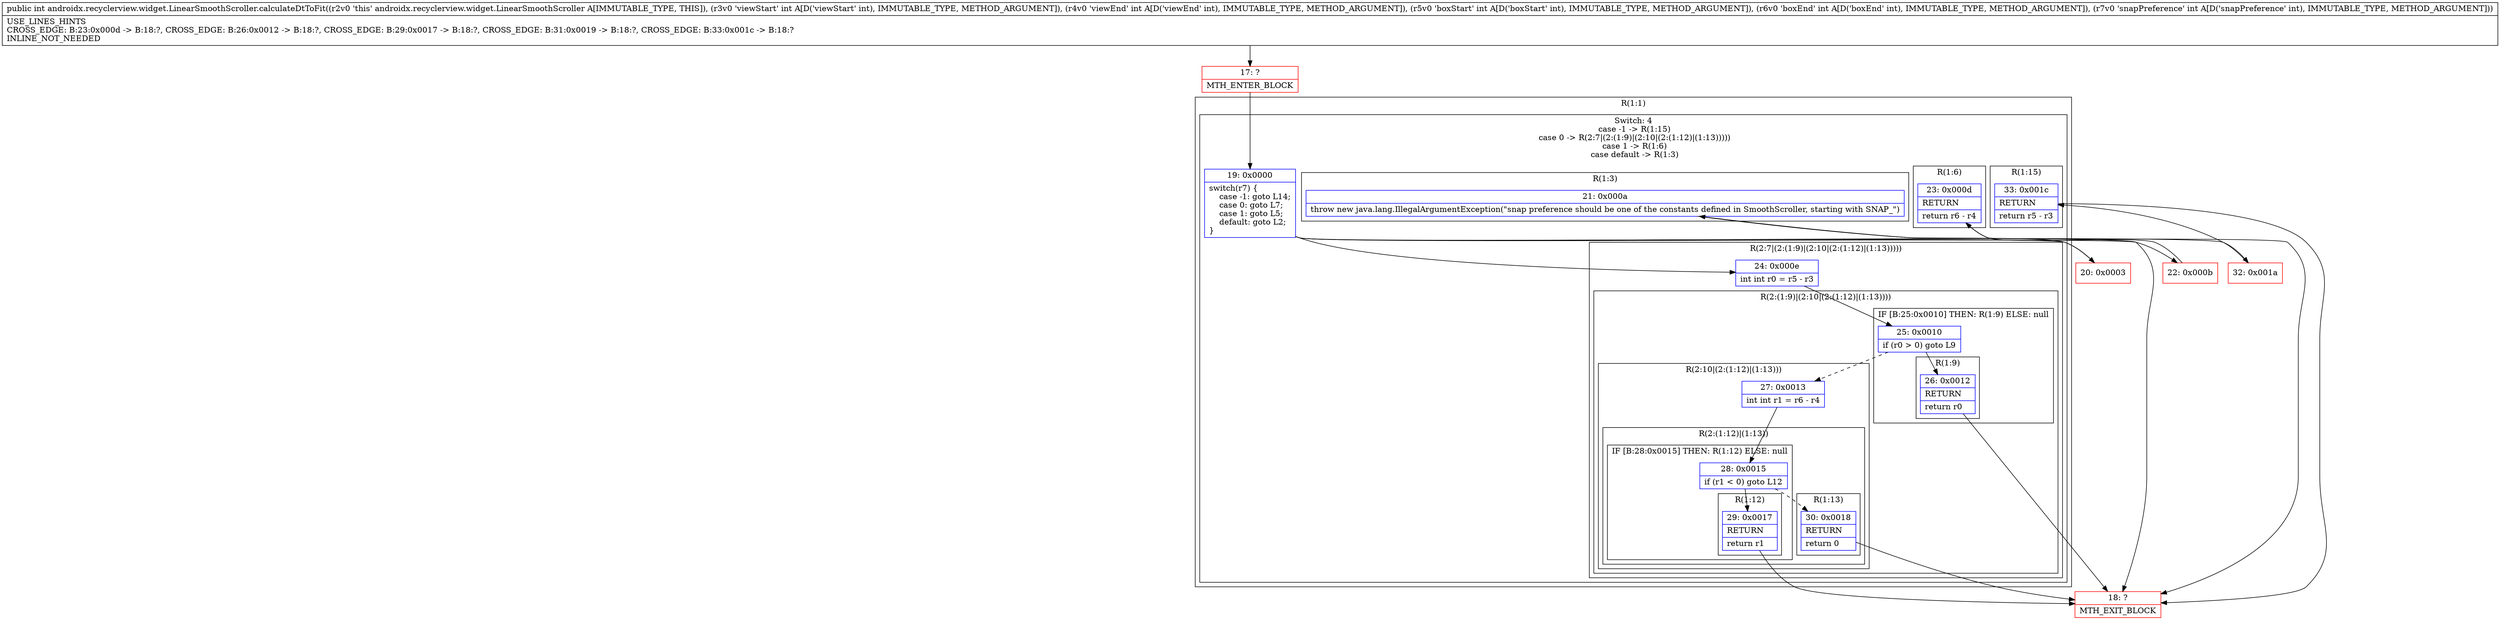 digraph "CFG forandroidx.recyclerview.widget.LinearSmoothScroller.calculateDtToFit(IIIII)I" {
subgraph cluster_Region_1951692880 {
label = "R(1:1)";
node [shape=record,color=blue];
subgraph cluster_SwitchRegion_507400813 {
label = "Switch: 4
 case -1 -> R(1:15)
 case 0 -> R(2:7|(2:(1:9)|(2:10|(2:(1:12)|(1:13)))))
 case 1 -> R(1:6)
 case default -> R(1:3)";
node [shape=record,color=blue];
Node_19 [shape=record,label="{19\:\ 0x0000|switch(r7) \{\l    case \-1: goto L14;\l    case 0: goto L7;\l    case 1: goto L5;\l    default: goto L2;\l\}\l}"];
subgraph cluster_Region_1671209820 {
label = "R(1:15)";
node [shape=record,color=blue];
Node_33 [shape=record,label="{33\:\ 0x001c|RETURN\l|return r5 \- r3\l}"];
}
subgraph cluster_Region_1358018165 {
label = "R(2:7|(2:(1:9)|(2:10|(2:(1:12)|(1:13)))))";
node [shape=record,color=blue];
Node_24 [shape=record,label="{24\:\ 0x000e|int int r0 = r5 \- r3\l}"];
subgraph cluster_Region_856384329 {
label = "R(2:(1:9)|(2:10|(2:(1:12)|(1:13))))";
node [shape=record,color=blue];
subgraph cluster_IfRegion_1368467684 {
label = "IF [B:25:0x0010] THEN: R(1:9) ELSE: null";
node [shape=record,color=blue];
Node_25 [shape=record,label="{25\:\ 0x0010|if (r0 \> 0) goto L9\l}"];
subgraph cluster_Region_838103279 {
label = "R(1:9)";
node [shape=record,color=blue];
Node_26 [shape=record,label="{26\:\ 0x0012|RETURN\l|return r0\l}"];
}
}
subgraph cluster_Region_90376342 {
label = "R(2:10|(2:(1:12)|(1:13)))";
node [shape=record,color=blue];
Node_27 [shape=record,label="{27\:\ 0x0013|int int r1 = r6 \- r4\l}"];
subgraph cluster_Region_1690966912 {
label = "R(2:(1:12)|(1:13))";
node [shape=record,color=blue];
subgraph cluster_IfRegion_1484543057 {
label = "IF [B:28:0x0015] THEN: R(1:12) ELSE: null";
node [shape=record,color=blue];
Node_28 [shape=record,label="{28\:\ 0x0015|if (r1 \< 0) goto L12\l}"];
subgraph cluster_Region_7504306 {
label = "R(1:12)";
node [shape=record,color=blue];
Node_29 [shape=record,label="{29\:\ 0x0017|RETURN\l|return r1\l}"];
}
}
subgraph cluster_Region_134975566 {
label = "R(1:13)";
node [shape=record,color=blue];
Node_30 [shape=record,label="{30\:\ 0x0018|RETURN\l|return 0\l}"];
}
}
}
}
}
subgraph cluster_Region_235619408 {
label = "R(1:6)";
node [shape=record,color=blue];
Node_23 [shape=record,label="{23\:\ 0x000d|RETURN\l|return r6 \- r4\l}"];
}
subgraph cluster_Region_1727168499 {
label = "R(1:3)";
node [shape=record,color=blue];
Node_21 [shape=record,label="{21\:\ 0x000a|throw new java.lang.IllegalArgumentException(\"snap preference should be one of the constants defined in SmoothScroller, starting with SNAP_\")\l}"];
}
}
}
Node_17 [shape=record,color=red,label="{17\:\ ?|MTH_ENTER_BLOCK\l}"];
Node_20 [shape=record,color=red,label="{20\:\ 0x0003}"];
Node_18 [shape=record,color=red,label="{18\:\ ?|MTH_EXIT_BLOCK\l}"];
Node_22 [shape=record,color=red,label="{22\:\ 0x000b}"];
Node_32 [shape=record,color=red,label="{32\:\ 0x001a}"];
MethodNode[shape=record,label="{public int androidx.recyclerview.widget.LinearSmoothScroller.calculateDtToFit((r2v0 'this' androidx.recyclerview.widget.LinearSmoothScroller A[IMMUTABLE_TYPE, THIS]), (r3v0 'viewStart' int A[D('viewStart' int), IMMUTABLE_TYPE, METHOD_ARGUMENT]), (r4v0 'viewEnd' int A[D('viewEnd' int), IMMUTABLE_TYPE, METHOD_ARGUMENT]), (r5v0 'boxStart' int A[D('boxStart' int), IMMUTABLE_TYPE, METHOD_ARGUMENT]), (r6v0 'boxEnd' int A[D('boxEnd' int), IMMUTABLE_TYPE, METHOD_ARGUMENT]), (r7v0 'snapPreference' int A[D('snapPreference' int), IMMUTABLE_TYPE, METHOD_ARGUMENT]))  | USE_LINES_HINTS\lCROSS_EDGE: B:23:0x000d \-\> B:18:?, CROSS_EDGE: B:26:0x0012 \-\> B:18:?, CROSS_EDGE: B:29:0x0017 \-\> B:18:?, CROSS_EDGE: B:31:0x0019 \-\> B:18:?, CROSS_EDGE: B:33:0x001c \-\> B:18:?\lINLINE_NOT_NEEDED\l}"];
MethodNode -> Node_17;Node_19 -> Node_20;
Node_19 -> Node_22;
Node_19 -> Node_24;
Node_19 -> Node_32;
Node_33 -> Node_18;
Node_24 -> Node_25;
Node_25 -> Node_26;
Node_25 -> Node_27[style=dashed];
Node_26 -> Node_18;
Node_27 -> Node_28;
Node_28 -> Node_29;
Node_28 -> Node_30[style=dashed];
Node_29 -> Node_18;
Node_30 -> Node_18;
Node_23 -> Node_18;
Node_21 -> Node_18;
Node_17 -> Node_19;
Node_20 -> Node_21;
Node_22 -> Node_23;
Node_32 -> Node_33;
}

